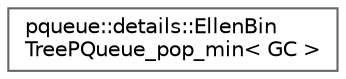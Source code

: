 digraph "类继承关系图"
{
 // LATEX_PDF_SIZE
  bgcolor="transparent";
  edge [fontname=Helvetica,fontsize=10,labelfontname=Helvetica,labelfontsize=10];
  node [fontname=Helvetica,fontsize=10,shape=box,height=0.2,width=0.4];
  rankdir="LR";
  Node0 [id="Node000000",label="pqueue::details::EllenBin\lTreePQueue_pop_min\< GC \>",height=0.2,width=0.4,color="grey40", fillcolor="white", style="filled",URL="$structpqueue_1_1details_1_1_ellen_bin_tree_p_queue__pop__min.html",tooltip=" "];
}
